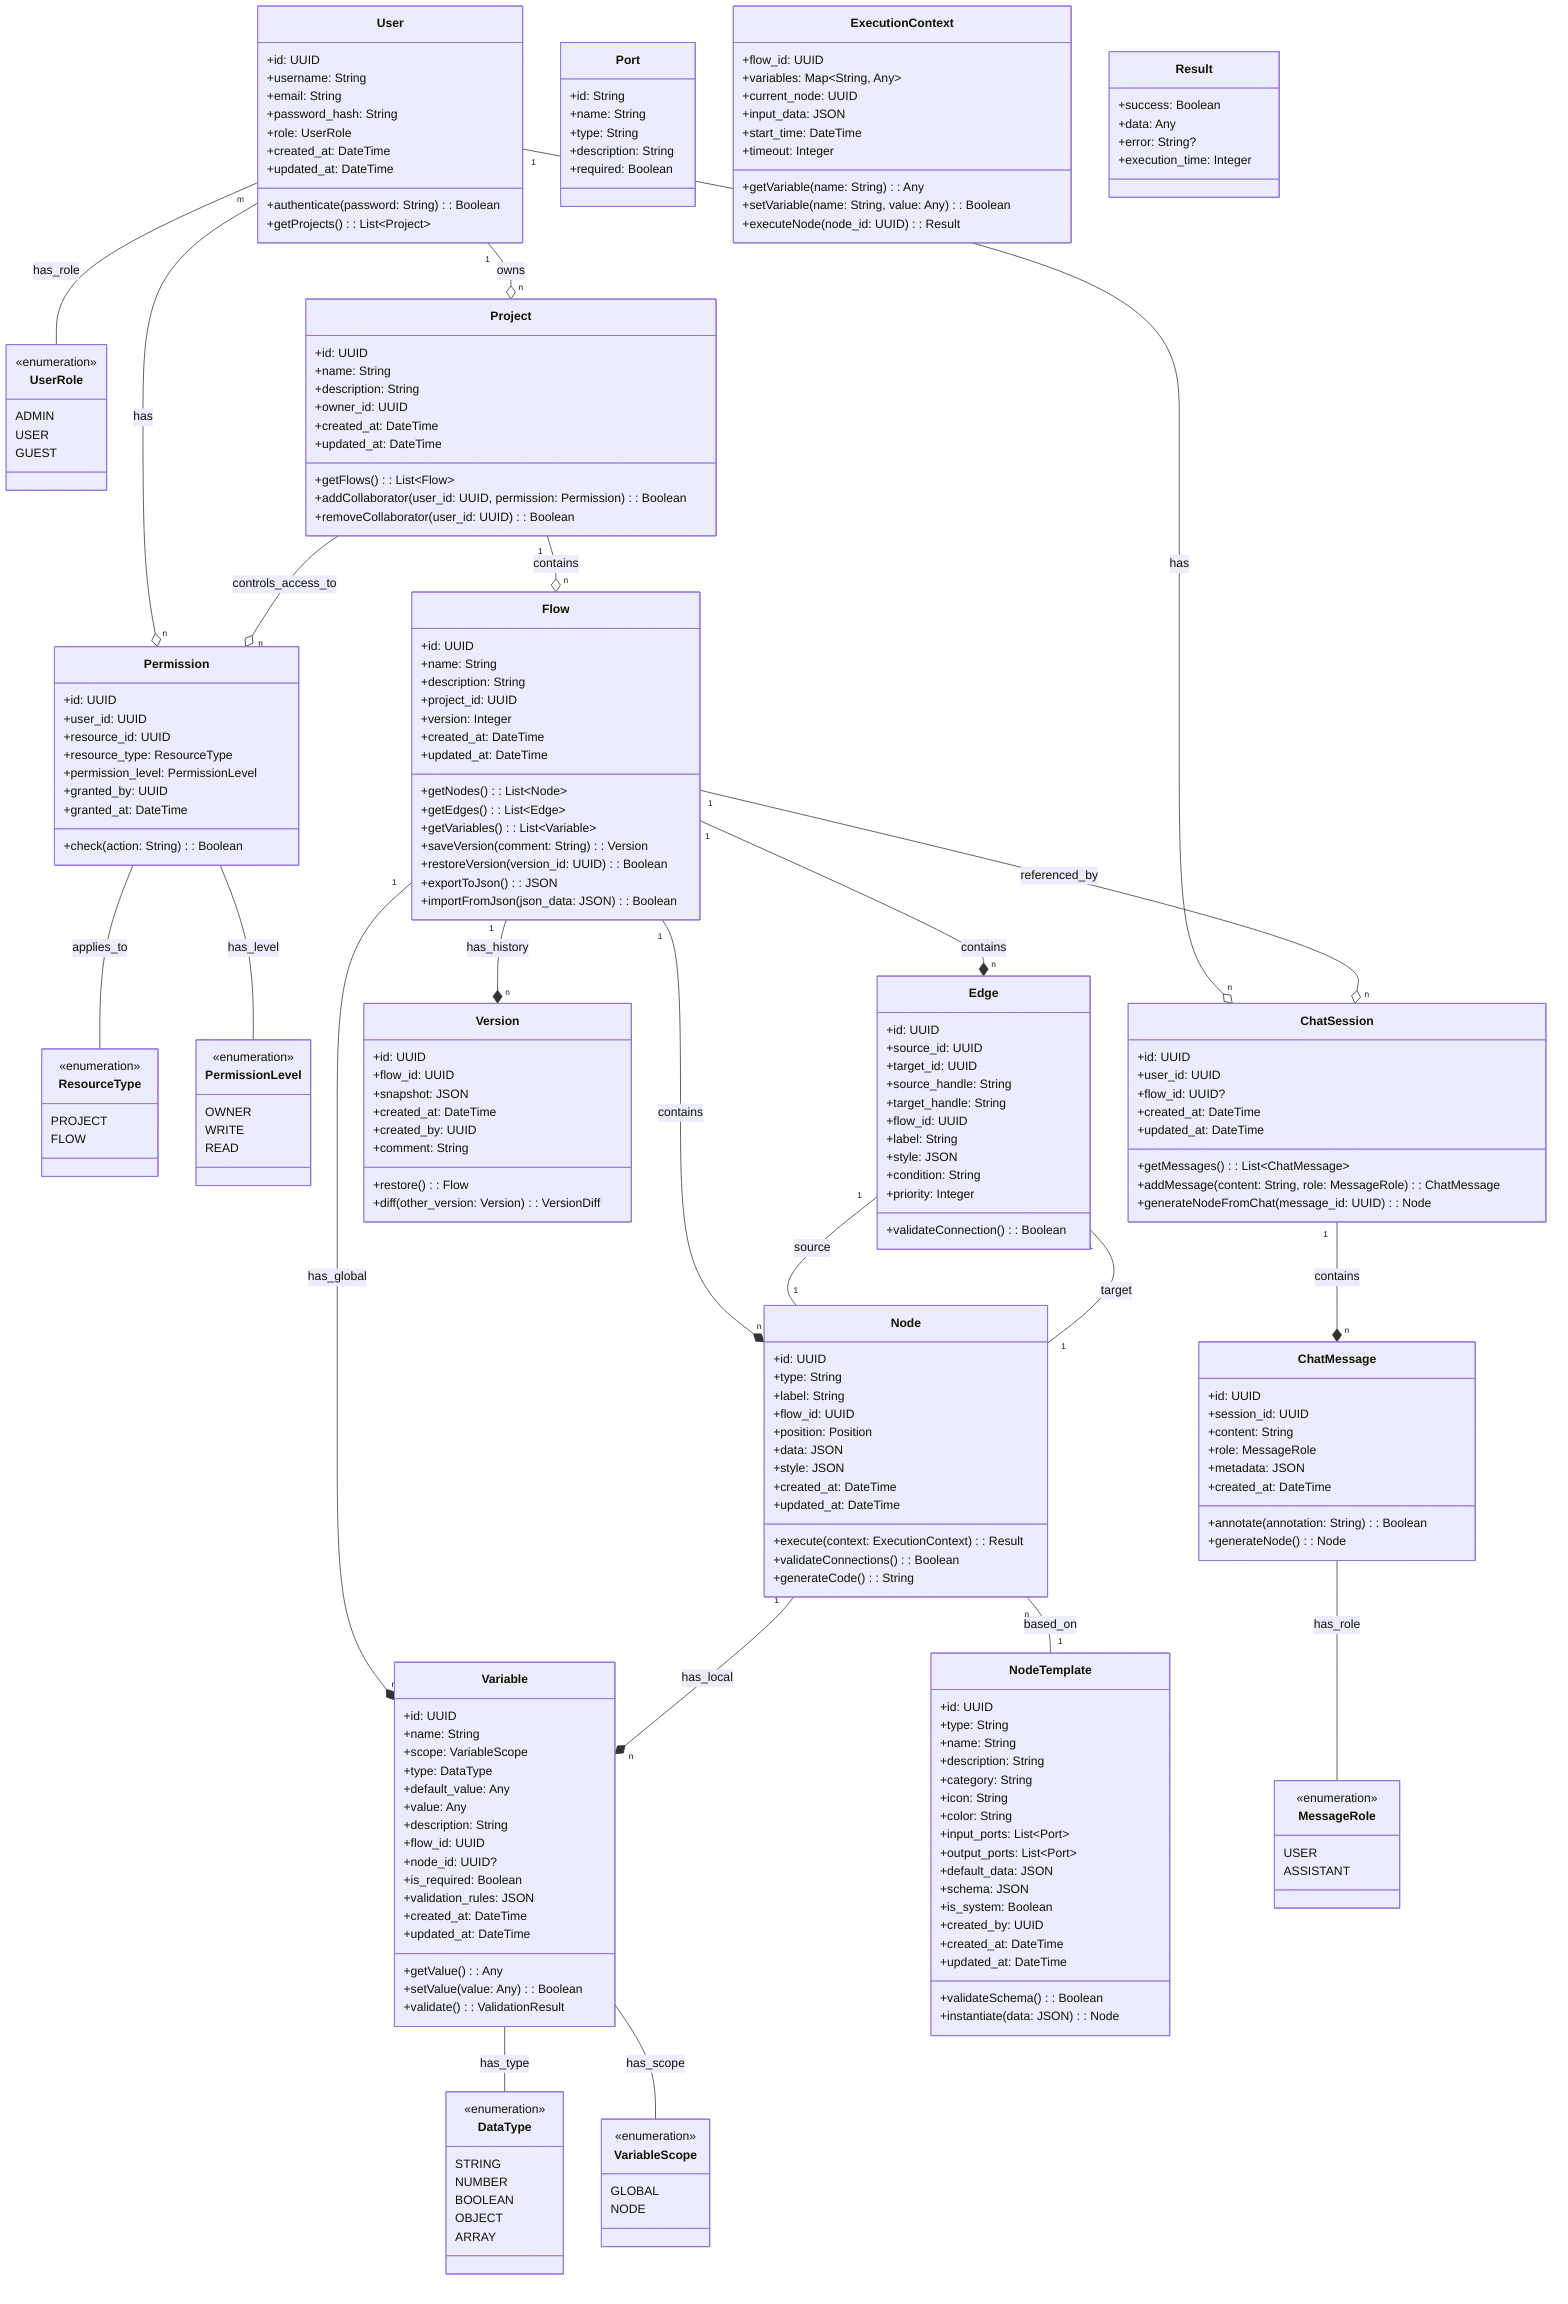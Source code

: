 classDiagram
    class User {
        +id: UUID
        +username: String
        +email: String
        +password_hash: String
        +role: UserRole
        +created_at: DateTime
        +updated_at: DateTime
        +authenticate(password: String): Boolean
        +getProjects(): List~Project~
    }
    
    class UserRole {
        <<enumeration>>
        ADMIN
        USER
        GUEST
    }
    
    class Project {
        +id: UUID
        +name: String
        +description: String
        +owner_id: UUID
        +created_at: DateTime
        +updated_at: DateTime
        +getFlows(): List~Flow~
        +addCollaborator(user_id: UUID, permission: Permission): Boolean
        +removeCollaborator(user_id: UUID): Boolean
    }
    
    class Permission {
        +id: UUID
        +user_id: UUID
        +resource_id: UUID
        +resource_type: ResourceType
        +permission_level: PermissionLevel
        +granted_by: UUID
        +granted_at: DateTime
        +check(action: String): Boolean
    }
    
    class ResourceType {
        <<enumeration>>
        PROJECT
        FLOW
    }
    
    class PermissionLevel {
        <<enumeration>>
        OWNER
        WRITE
        READ
    }
    
    class Flow {
        +id: UUID
        +name: String
        +description: String
        +project_id: UUID
        +version: Integer
        +created_at: DateTime
        +updated_at: DateTime
        +getNodes(): List~Node~
        +getEdges(): List~Edge~
        +getVariables(): List~Variable~
        +saveVersion(comment: String): Version
        +restoreVersion(version_id: UUID): Boolean
        +exportToJson(): JSON
        +importFromJson(json_data: JSON): Boolean
    }
    
    class Node {
        +id: UUID
        +type: String
        +label: String
        +flow_id: UUID
        +position: Position
        +data: JSON
        +style: JSON
        +created_at: DateTime
        +updated_at: DateTime
        +execute(context: ExecutionContext): Result
        +validateConnections(): Boolean
        +generateCode(): String
    }
    
    class Edge {
        +id: UUID
        +source_id: UUID
        +target_id: UUID
        +source_handle: String
        +target_handle: String
        +flow_id: UUID
        +label: String
        +style: JSON
        +condition: String
        +priority: Integer
        +validateConnection(): Boolean
    }
    
    class Variable {
        +id: UUID
        +name: String
        +scope: VariableScope
        +type: DataType
        +default_value: Any
        +value: Any
        +description: String
        +flow_id: UUID
        +node_id: UUID?
        +is_required: Boolean
        +validation_rules: JSON
        +created_at: DateTime
        +updated_at: DateTime
        +getValue(): Any
        +setValue(value: Any): Boolean
        +validate(): ValidationResult
    }
    
    class VariableScope {
        <<enumeration>>
        GLOBAL
        NODE
    }
    
    class DataType {
        <<enumeration>>
        STRING
        NUMBER
        BOOLEAN
        OBJECT
        ARRAY
    }
    
    class Version {
        +id: UUID
        +flow_id: UUID
        +snapshot: JSON
        +created_at: DateTime
        +created_by: UUID
        +comment: String
        +restore(): Flow
        +diff(other_version: Version): VersionDiff
    }
    
    class NodeTemplate {
        +id: UUID
        +type: String
        +name: String
        +description: String
        +category: String
        +icon: String
        +color: String
        +input_ports: List~Port~
        +output_ports: List~Port~
        +default_data: JSON
        +schema: JSON
        +is_system: Boolean
        +created_by: UUID
        +created_at: DateTime
        +updated_at: DateTime
        +validateSchema(): Boolean
        +instantiate(data: JSON): Node
    }
    
    class Port {
        +id: String
        +name: String
        +type: String
        +description: String
        +required: Boolean
    }
    
    class ChatSession {
        +id: UUID
        +user_id: UUID
        +flow_id: UUID?
        +created_at: DateTime
        +updated_at: DateTime
        +getMessages(): List~ChatMessage~
        +addMessage(content: String, role: MessageRole): ChatMessage
        +generateNodeFromChat(message_id: UUID): Node
    }
    
    class ChatMessage {
        +id: UUID
        +session_id: UUID
        +content: String
        +role: MessageRole
        +metadata: JSON
        +created_at: DateTime
        +annotate(annotation: String): Boolean
        +generateNode(): Node
    }
    
    class MessageRole {
        <<enumeration>>
        USER
        ASSISTANT
    }
    
    class ExecutionContext {
        +flow_id: UUID
        +variables: Map~String, Any~
        +current_node: UUID
        +input_data: JSON
        +start_time: DateTime
        +timeout: Integer
        +getVariable(name: String): Any
        +setVariable(name: String, value: Any): Boolean
        +executeNode(node_id: UUID): Result
    }
    
    class Result {
        +success: Boolean
        +data: Any
        +error: String?
        +execution_time: Integer
    }
    
    User "1" --o "n" Project : owns
    User "m" --o "n" Permission : has
    Project "1" --o "n" Flow : contains
    Project "1" --o "n" Permission : controls_access_to
    Flow "1" --* "n" Node : contains
    Flow "1" --* "n" Edge : contains
    Flow "1" --* "n" Variable : has_global
    Flow "1" --* "n" Version : has_history
    Node "1" --* "n" Variable : has_local
    Node "n" -- "1" NodeTemplate : based_on
    Edge "1" -- "1" Node : source
    Edge "1" -- "1" Node : target
    User "1" --o "n" ChatSession : has
    ChatSession "1" --* "n" ChatMessage : contains
    Flow "1" --o "n" ChatSession : referenced_by
    Variable -- DataType : has_type
    Variable -- VariableScope : has_scope
    User -- UserRole : has_role
    Permission -- ResourceType : applies_to
    Permission -- PermissionLevel : has_level
    ChatMessage -- MessageRole : has_role